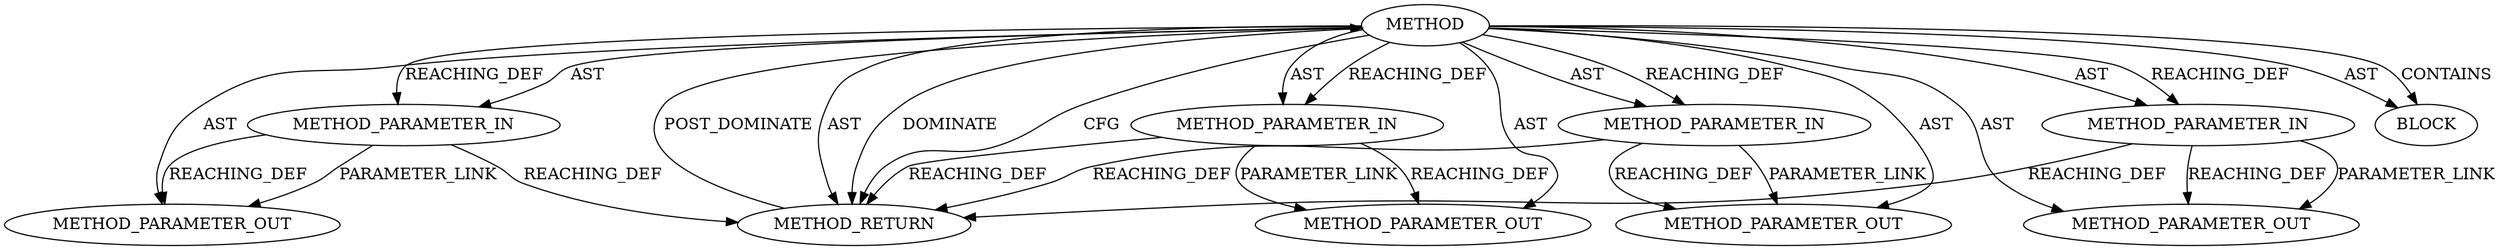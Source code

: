 digraph {
  25938 [label=METHOD AST_PARENT_TYPE="NAMESPACE_BLOCK" AST_PARENT_FULL_NAME="<global>" ORDER=0 CODE="<empty>" FULL_NAME="RC2_set_key" IS_EXTERNAL=true FILENAME="<empty>" SIGNATURE="" NAME="RC2_set_key"]
  27379 [label=METHOD_PARAMETER_OUT ORDER=2 CODE="p2" IS_VARIADIC=false TYPE_FULL_NAME="ANY" EVALUATION_STRATEGY="BY_VALUE" INDEX=2 NAME="p2"]
  27378 [label=METHOD_PARAMETER_OUT ORDER=1 CODE="p1" IS_VARIADIC=false TYPE_FULL_NAME="ANY" EVALUATION_STRATEGY="BY_VALUE" INDEX=1 NAME="p1"]
  25944 [label=METHOD_RETURN ORDER=2 CODE="RET" TYPE_FULL_NAME="ANY" EVALUATION_STRATEGY="BY_VALUE"]
  25940 [label=METHOD_PARAMETER_IN ORDER=2 CODE="p2" IS_VARIADIC=false TYPE_FULL_NAME="ANY" EVALUATION_STRATEGY="BY_VALUE" INDEX=2 NAME="p2"]
  25943 [label=BLOCK ORDER=1 ARGUMENT_INDEX=1 CODE="<empty>" TYPE_FULL_NAME="ANY"]
  25942 [label=METHOD_PARAMETER_IN ORDER=4 CODE="p4" IS_VARIADIC=false TYPE_FULL_NAME="ANY" EVALUATION_STRATEGY="BY_VALUE" INDEX=4 NAME="p4"]
  27381 [label=METHOD_PARAMETER_OUT ORDER=4 CODE="p4" IS_VARIADIC=false TYPE_FULL_NAME="ANY" EVALUATION_STRATEGY="BY_VALUE" INDEX=4 NAME="p4"]
  27380 [label=METHOD_PARAMETER_OUT ORDER=3 CODE="p3" IS_VARIADIC=false TYPE_FULL_NAME="ANY" EVALUATION_STRATEGY="BY_VALUE" INDEX=3 NAME="p3"]
  25941 [label=METHOD_PARAMETER_IN ORDER=3 CODE="p3" IS_VARIADIC=false TYPE_FULL_NAME="ANY" EVALUATION_STRATEGY="BY_VALUE" INDEX=3 NAME="p3"]
  25939 [label=METHOD_PARAMETER_IN ORDER=1 CODE="p1" IS_VARIADIC=false TYPE_FULL_NAME="ANY" EVALUATION_STRATEGY="BY_VALUE" INDEX=1 NAME="p1"]
  25938 -> 27378 [label=AST ]
  25938 -> 25941 [label=REACHING_DEF VARIABLE=""]
  25938 -> 25943 [label=AST ]
  25938 -> 25940 [label=REACHING_DEF VARIABLE=""]
  25941 -> 27380 [label=PARAMETER_LINK ]
  25938 -> 25944 [label=AST ]
  25941 -> 25944 [label=REACHING_DEF VARIABLE="p3"]
  25938 -> 27380 [label=AST ]
  25940 -> 27379 [label=PARAMETER_LINK ]
  25938 -> 25942 [label=REACHING_DEF VARIABLE=""]
  25938 -> 25942 [label=AST ]
  25938 -> 25939 [label=REACHING_DEF VARIABLE=""]
  25938 -> 27381 [label=AST ]
  25938 -> 25944 [label=DOMINATE ]
  25942 -> 25944 [label=REACHING_DEF VARIABLE="p4"]
  25940 -> 27379 [label=REACHING_DEF VARIABLE="p2"]
  25938 -> 25943 [label=CONTAINS ]
  25942 -> 27381 [label=PARAMETER_LINK ]
  25938 -> 25944 [label=CFG ]
  25938 -> 25940 [label=AST ]
  25939 -> 25944 [label=REACHING_DEF VARIABLE="p1"]
  25938 -> 27379 [label=AST ]
  25939 -> 27378 [label=PARAMETER_LINK ]
  25944 -> 25938 [label=POST_DOMINATE ]
  25938 -> 25939 [label=AST ]
  25941 -> 27380 [label=REACHING_DEF VARIABLE="p3"]
  25942 -> 27381 [label=REACHING_DEF VARIABLE="p4"]
  25938 -> 25941 [label=AST ]
  25940 -> 25944 [label=REACHING_DEF VARIABLE="p2"]
  25939 -> 27378 [label=REACHING_DEF VARIABLE="p1"]
}

